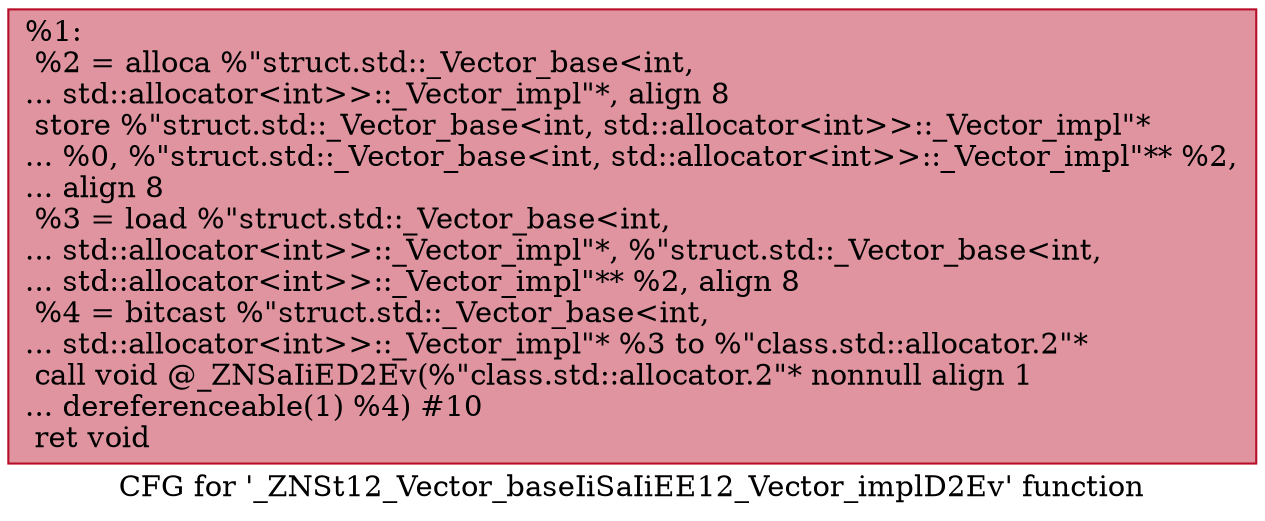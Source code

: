 digraph "CFG for '_ZNSt12_Vector_baseIiSaIiEE12_Vector_implD2Ev' function" {
	label="CFG for '_ZNSt12_Vector_baseIiSaIiEE12_Vector_implD2Ev' function";

	Node0x55a96eee5500 [shape=record,color="#b70d28ff", style=filled, fillcolor="#b70d2870",label="{%1:\l  %2 = alloca %\"struct.std::_Vector_base\<int,\l... std::allocator\<int\>\>::_Vector_impl\"*, align 8\l  store %\"struct.std::_Vector_base\<int, std::allocator\<int\>\>::_Vector_impl\"*\l... %0, %\"struct.std::_Vector_base\<int, std::allocator\<int\>\>::_Vector_impl\"** %2,\l... align 8\l  %3 = load %\"struct.std::_Vector_base\<int,\l... std::allocator\<int\>\>::_Vector_impl\"*, %\"struct.std::_Vector_base\<int,\l... std::allocator\<int\>\>::_Vector_impl\"** %2, align 8\l  %4 = bitcast %\"struct.std::_Vector_base\<int,\l... std::allocator\<int\>\>::_Vector_impl\"* %3 to %\"class.std::allocator.2\"*\l  call void @_ZNSaIiED2Ev(%\"class.std::allocator.2\"* nonnull align 1\l... dereferenceable(1) %4) #10\l  ret void\l}"];
}
